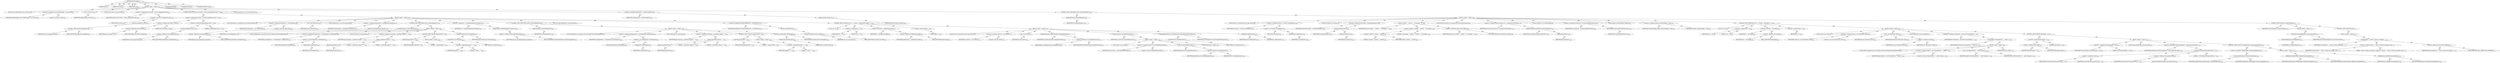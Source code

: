 digraph "parsePackages" {  
"111669149825" [label = <(METHOD,parsePackages)<SUB>2041</SUB>> ]
"115964117064" [label = <(PARAM,this)<SUB>2041</SUB>> ]
"115964117228" [label = <(PARAM,Vector pn)<SUB>2041</SUB>> ]
"115964117229" [label = <(PARAM,Path sp)<SUB>2041</SUB>> ]
"25769804092" [label = <(BLOCK,&lt;empty&gt;,&lt;empty&gt;)<SUB>2041</SUB>> ]
"94489280624" [label = <(LOCAL,Vector addedPackages: java.util.Vector)<SUB>2042</SUB>> ]
"30064772330" [label = <(&lt;operator&gt;.assignment,Vector addedPackages = new Vector())<SUB>2042</SUB>> ]
"68719477667" [label = <(IDENTIFIER,addedPackages,Vector addedPackages = new Vector())<SUB>2042</SUB>> ]
"30064772331" [label = <(&lt;operator&gt;.alloc,new Vector())<SUB>2042</SUB>> ]
"30064772332" [label = <(&lt;init&gt;,new Vector())<SUB>2042</SUB>> ]
"68719477668" [label = <(IDENTIFIER,addedPackages,new Vector())<SUB>2042</SUB>> ]
"94489280625" [label = <(LOCAL,Vector dirSets: java.util.Vector)<SUB>2043</SUB>> ]
"30064772333" [label = <(&lt;operator&gt;.assignment,Vector dirSets = (Vector) packageSets.clone())<SUB>2043</SUB>> ]
"68719477669" [label = <(IDENTIFIER,dirSets,Vector dirSets = (Vector) packageSets.clone())<SUB>2043</SUB>> ]
"30064772334" [label = <(&lt;operator&gt;.cast,(Vector) packageSets.clone())<SUB>2043</SUB>> ]
"180388626473" [label = <(TYPE_REF,Vector,Vector)<SUB>2043</SUB>> ]
"30064772335" [label = <(clone,this.packageSets.clone())<SUB>2043</SUB>> ]
"30064772336" [label = <(&lt;operator&gt;.fieldAccess,this.packageSets)<SUB>2043</SUB>> ]
"68719477670" [label = <(IDENTIFIER,this,this.packageSets.clone())> ]
"55834575133" [label = <(FIELD_IDENTIFIER,packageSets,packageSets)<SUB>2043</SUB>> ]
"47244640421" [label = <(CONTROL_STRUCTURE,IF,if (sourcePath != null &amp;&amp; packageNames.size() &gt; 0))<SUB>2049</SUB>> ]
"30064772337" [label = <(&lt;operator&gt;.logicalAnd,sourcePath != null &amp;&amp; packageNames.size() &gt; 0)<SUB>2049</SUB>> ]
"30064772338" [label = <(&lt;operator&gt;.notEquals,sourcePath != null)<SUB>2049</SUB>> ]
"30064772339" [label = <(&lt;operator&gt;.fieldAccess,this.sourcePath)<SUB>2049</SUB>> ]
"68719477671" [label = <(IDENTIFIER,this,sourcePath != null)> ]
"55834575134" [label = <(FIELD_IDENTIFIER,sourcePath,sourcePath)<SUB>2049</SUB>> ]
"90194313459" [label = <(LITERAL,null,sourcePath != null)<SUB>2049</SUB>> ]
"30064772340" [label = <(&lt;operator&gt;.greaterThan,packageNames.size() &gt; 0)<SUB>2049</SUB>> ]
"30064772341" [label = <(size,this.packageNames.size())<SUB>2049</SUB>> ]
"30064772342" [label = <(&lt;operator&gt;.fieldAccess,this.packageNames)<SUB>2049</SUB>> ]
"68719477672" [label = <(IDENTIFIER,this,this.packageNames.size())> ]
"55834575135" [label = <(FIELD_IDENTIFIER,packageNames,packageNames)<SUB>2049</SUB>> ]
"90194313460" [label = <(LITERAL,0,packageNames.size() &gt; 0)<SUB>2049</SUB>> ]
"25769804093" [label = <(BLOCK,&lt;empty&gt;,&lt;empty&gt;)<SUB>2049</SUB>> ]
"94489280626" [label = <(LOCAL,PatternSet ps: org.apache.tools.ant.types.PatternSet)<SUB>2050</SUB>> ]
"30064772343" [label = <(&lt;operator&gt;.assignment,PatternSet ps = new PatternSet())<SUB>2050</SUB>> ]
"68719477673" [label = <(IDENTIFIER,ps,PatternSet ps = new PatternSet())<SUB>2050</SUB>> ]
"30064772344" [label = <(&lt;operator&gt;.alloc,new PatternSet())<SUB>2050</SUB>> ]
"30064772345" [label = <(&lt;init&gt;,new PatternSet())<SUB>2050</SUB>> ]
"68719477674" [label = <(IDENTIFIER,ps,new PatternSet())<SUB>2050</SUB>> ]
"94489280627" [label = <(LOCAL,Enumeration e: java.util.Enumeration)<SUB>2051</SUB>> ]
"30064772346" [label = <(&lt;operator&gt;.assignment,Enumeration e = packageNames.elements())<SUB>2051</SUB>> ]
"68719477675" [label = <(IDENTIFIER,e,Enumeration e = packageNames.elements())<SUB>2051</SUB>> ]
"30064772347" [label = <(elements,this.packageNames.elements())<SUB>2051</SUB>> ]
"30064772348" [label = <(&lt;operator&gt;.fieldAccess,this.packageNames)<SUB>2051</SUB>> ]
"68719477676" [label = <(IDENTIFIER,this,this.packageNames.elements())> ]
"55834575136" [label = <(FIELD_IDENTIFIER,packageNames,packageNames)<SUB>2051</SUB>> ]
"47244640422" [label = <(CONTROL_STRUCTURE,WHILE,while (e.hasMoreElements()))<SUB>2052</SUB>> ]
"30064772349" [label = <(hasMoreElements,e.hasMoreElements())<SUB>2052</SUB>> ]
"68719477677" [label = <(IDENTIFIER,e,e.hasMoreElements())<SUB>2052</SUB>> ]
"25769804094" [label = <(BLOCK,&lt;empty&gt;,&lt;empty&gt;)<SUB>2052</SUB>> ]
"94489280628" [label = <(LOCAL,PackageName p: org.apache.tools.ant.taskdefs.Javadoc$PackageName)<SUB>2053</SUB>> ]
"30064772350" [label = <(&lt;operator&gt;.assignment,PackageName p = (PackageName) e.nextElement())<SUB>2053</SUB>> ]
"68719477678" [label = <(IDENTIFIER,p,PackageName p = (PackageName) e.nextElement())<SUB>2053</SUB>> ]
"30064772351" [label = <(&lt;operator&gt;.cast,(PackageName) e.nextElement())<SUB>2053</SUB>> ]
"180388626474" [label = <(TYPE_REF,PackageName,PackageName)<SUB>2053</SUB>> ]
"30064772352" [label = <(nextElement,e.nextElement())<SUB>2053</SUB>> ]
"68719477679" [label = <(IDENTIFIER,e,e.nextElement())<SUB>2053</SUB>> ]
"94489280629" [label = <(LOCAL,String pkg: java.lang.String)<SUB>2054</SUB>> ]
"30064772353" [label = <(&lt;operator&gt;.assignment,String pkg = p.getName().replace('.', '/'))<SUB>2054</SUB>> ]
"68719477680" [label = <(IDENTIFIER,pkg,String pkg = p.getName().replace('.', '/'))<SUB>2054</SUB>> ]
"30064772354" [label = <(replace,p.getName().replace('.', '/'))<SUB>2054</SUB>> ]
"30064772355" [label = <(getName,p.getName())<SUB>2054</SUB>> ]
"68719477681" [label = <(IDENTIFIER,p,p.getName())<SUB>2054</SUB>> ]
"90194313461" [label = <(LITERAL,'.',p.getName().replace('.', '/'))<SUB>2054</SUB>> ]
"90194313462" [label = <(LITERAL,'/',p.getName().replace('.', '/'))<SUB>2054</SUB>> ]
"47244640423" [label = <(CONTROL_STRUCTURE,IF,if (pkg.endsWith(&quot;*&quot;)))<SUB>2055</SUB>> ]
"30064772356" [label = <(endsWith,pkg.endsWith(&quot;*&quot;))<SUB>2055</SUB>> ]
"68719477682" [label = <(IDENTIFIER,pkg,pkg.endsWith(&quot;*&quot;))<SUB>2055</SUB>> ]
"90194313463" [label = <(LITERAL,&quot;*&quot;,pkg.endsWith(&quot;*&quot;))<SUB>2055</SUB>> ]
"25769804095" [label = <(BLOCK,&lt;empty&gt;,&lt;empty&gt;)<SUB>2055</SUB>> ]
"30064772357" [label = <(&lt;operator&gt;.assignmentPlus,pkg += &quot;*&quot;)<SUB>2056</SUB>> ]
"68719477683" [label = <(IDENTIFIER,pkg,pkg += &quot;*&quot;)<SUB>2056</SUB>> ]
"90194313464" [label = <(LITERAL,&quot;*&quot;,pkg += &quot;*&quot;)<SUB>2056</SUB>> ]
"30064772358" [label = <(setName,createInclude().setName(pkg))<SUB>2058</SUB>> ]
"30064772359" [label = <(createInclude,createInclude())<SUB>2058</SUB>> ]
"68719477684" [label = <(IDENTIFIER,ps,createInclude())<SUB>2058</SUB>> ]
"68719477685" [label = <(IDENTIFIER,pkg,createInclude().setName(pkg))<SUB>2058</SUB>> ]
"30064772360" [label = <(&lt;operator&gt;.assignment,e = excludePackageNames.elements())<SUB>2061</SUB>> ]
"68719477686" [label = <(IDENTIFIER,e,e = excludePackageNames.elements())<SUB>2061</SUB>> ]
"30064772361" [label = <(elements,this.excludePackageNames.elements())<SUB>2061</SUB>> ]
"30064772362" [label = <(&lt;operator&gt;.fieldAccess,this.excludePackageNames)<SUB>2061</SUB>> ]
"68719477687" [label = <(IDENTIFIER,this,this.excludePackageNames.elements())> ]
"55834575137" [label = <(FIELD_IDENTIFIER,excludePackageNames,excludePackageNames)<SUB>2061</SUB>> ]
"47244640424" [label = <(CONTROL_STRUCTURE,WHILE,while (e.hasMoreElements()))<SUB>2062</SUB>> ]
"30064772363" [label = <(hasMoreElements,e.hasMoreElements())<SUB>2062</SUB>> ]
"68719477688" [label = <(IDENTIFIER,e,e.hasMoreElements())<SUB>2062</SUB>> ]
"25769804096" [label = <(BLOCK,&lt;empty&gt;,&lt;empty&gt;)<SUB>2062</SUB>> ]
"94489280630" [label = <(LOCAL,PackageName p: org.apache.tools.ant.taskdefs.Javadoc$PackageName)<SUB>2063</SUB>> ]
"30064772364" [label = <(&lt;operator&gt;.assignment,PackageName p = (PackageName) e.nextElement())<SUB>2063</SUB>> ]
"68719477689" [label = <(IDENTIFIER,p,PackageName p = (PackageName) e.nextElement())<SUB>2063</SUB>> ]
"30064772365" [label = <(&lt;operator&gt;.cast,(PackageName) e.nextElement())<SUB>2063</SUB>> ]
"180388626475" [label = <(TYPE_REF,PackageName,PackageName)<SUB>2063</SUB>> ]
"30064772366" [label = <(nextElement,e.nextElement())<SUB>2063</SUB>> ]
"68719477690" [label = <(IDENTIFIER,e,e.nextElement())<SUB>2063</SUB>> ]
"94489280631" [label = <(LOCAL,String pkg: java.lang.String)<SUB>2064</SUB>> ]
"30064772367" [label = <(&lt;operator&gt;.assignment,String pkg = p.getName().replace('.', '/'))<SUB>2064</SUB>> ]
"68719477691" [label = <(IDENTIFIER,pkg,String pkg = p.getName().replace('.', '/'))<SUB>2064</SUB>> ]
"30064772368" [label = <(replace,p.getName().replace('.', '/'))<SUB>2064</SUB>> ]
"30064772369" [label = <(getName,p.getName())<SUB>2064</SUB>> ]
"68719477692" [label = <(IDENTIFIER,p,p.getName())<SUB>2064</SUB>> ]
"90194313465" [label = <(LITERAL,'.',p.getName().replace('.', '/'))<SUB>2064</SUB>> ]
"90194313466" [label = <(LITERAL,'/',p.getName().replace('.', '/'))<SUB>2064</SUB>> ]
"47244640425" [label = <(CONTROL_STRUCTURE,IF,if (pkg.endsWith(&quot;*&quot;)))<SUB>2065</SUB>> ]
"30064772370" [label = <(endsWith,pkg.endsWith(&quot;*&quot;))<SUB>2065</SUB>> ]
"68719477693" [label = <(IDENTIFIER,pkg,pkg.endsWith(&quot;*&quot;))<SUB>2065</SUB>> ]
"90194313467" [label = <(LITERAL,&quot;*&quot;,pkg.endsWith(&quot;*&quot;))<SUB>2065</SUB>> ]
"25769804097" [label = <(BLOCK,&lt;empty&gt;,&lt;empty&gt;)<SUB>2065</SUB>> ]
"30064772371" [label = <(&lt;operator&gt;.assignmentPlus,pkg += &quot;*&quot;)<SUB>2066</SUB>> ]
"68719477694" [label = <(IDENTIFIER,pkg,pkg += &quot;*&quot;)<SUB>2066</SUB>> ]
"90194313468" [label = <(LITERAL,&quot;*&quot;,pkg += &quot;*&quot;)<SUB>2066</SUB>> ]
"30064772372" [label = <(setName,createExclude().setName(pkg))<SUB>2068</SUB>> ]
"30064772373" [label = <(createExclude,createExclude())<SUB>2068</SUB>> ]
"68719477695" [label = <(IDENTIFIER,ps,createExclude())<SUB>2068</SUB>> ]
"68719477696" [label = <(IDENTIFIER,pkg,createExclude().setName(pkg))<SUB>2068</SUB>> ]
"94489280632" [label = <(LOCAL,String[] pathElements: java.lang.String[])<SUB>2072</SUB>> ]
"30064772374" [label = <(&lt;operator&gt;.assignment,String[] pathElements = sourcePath.list())<SUB>2072</SUB>> ]
"68719477697" [label = <(IDENTIFIER,pathElements,String[] pathElements = sourcePath.list())<SUB>2072</SUB>> ]
"30064772375" [label = <(list,this.sourcePath.list())<SUB>2072</SUB>> ]
"30064772376" [label = <(&lt;operator&gt;.fieldAccess,this.sourcePath)<SUB>2072</SUB>> ]
"68719477698" [label = <(IDENTIFIER,this,this.sourcePath.list())> ]
"55834575138" [label = <(FIELD_IDENTIFIER,sourcePath,sourcePath)<SUB>2072</SUB>> ]
"47244640426" [label = <(CONTROL_STRUCTURE,FOR,for (int i = 0; Some(i &lt; pathElements.length); i++))<SUB>2073</SUB>> ]
"94489280633" [label = <(LOCAL,int i: int)<SUB>2073</SUB>> ]
"30064772377" [label = <(&lt;operator&gt;.assignment,int i = 0)<SUB>2073</SUB>> ]
"68719477699" [label = <(IDENTIFIER,i,int i = 0)<SUB>2073</SUB>> ]
"90194313469" [label = <(LITERAL,0,int i = 0)<SUB>2073</SUB>> ]
"30064772378" [label = <(&lt;operator&gt;.lessThan,i &lt; pathElements.length)<SUB>2073</SUB>> ]
"68719477700" [label = <(IDENTIFIER,i,i &lt; pathElements.length)<SUB>2073</SUB>> ]
"30064772379" [label = <(&lt;operator&gt;.fieldAccess,pathElements.length)<SUB>2073</SUB>> ]
"68719477701" [label = <(IDENTIFIER,pathElements,i &lt; pathElements.length)<SUB>2073</SUB>> ]
"55834575139" [label = <(FIELD_IDENTIFIER,length,length)<SUB>2073</SUB>> ]
"30064772380" [label = <(&lt;operator&gt;.postIncrement,i++)<SUB>2073</SUB>> ]
"68719477702" [label = <(IDENTIFIER,i,i++)<SUB>2073</SUB>> ]
"25769804098" [label = <(BLOCK,&lt;empty&gt;,&lt;empty&gt;)<SUB>2073</SUB>> ]
"94489280634" [label = <(LOCAL,DirSet ds: org.apache.tools.ant.types.DirSet)<SUB>2074</SUB>> ]
"30064772381" [label = <(&lt;operator&gt;.assignment,DirSet ds = new DirSet())<SUB>2074</SUB>> ]
"68719477703" [label = <(IDENTIFIER,ds,DirSet ds = new DirSet())<SUB>2074</SUB>> ]
"30064772382" [label = <(&lt;operator&gt;.alloc,new DirSet())<SUB>2074</SUB>> ]
"30064772383" [label = <(&lt;init&gt;,new DirSet())<SUB>2074</SUB>> ]
"68719477704" [label = <(IDENTIFIER,ds,new DirSet())<SUB>2074</SUB>> ]
"30064772384" [label = <(setDefaultexcludes,setDefaultexcludes(useDefaultExcludes))<SUB>2075</SUB>> ]
"68719477705" [label = <(IDENTIFIER,ds,setDefaultexcludes(useDefaultExcludes))<SUB>2075</SUB>> ]
"30064772385" [label = <(&lt;operator&gt;.fieldAccess,this.useDefaultExcludes)<SUB>2075</SUB>> ]
"68719477706" [label = <(IDENTIFIER,this,setDefaultexcludes(useDefaultExcludes))> ]
"55834575140" [label = <(FIELD_IDENTIFIER,useDefaultExcludes,useDefaultExcludes)<SUB>2075</SUB>> ]
"30064772386" [label = <(setDir,setDir(new File(pathElements[i])))<SUB>2076</SUB>> ]
"68719477707" [label = <(IDENTIFIER,ds,setDir(new File(pathElements[i])))<SUB>2076</SUB>> ]
"25769804099" [label = <(BLOCK,&lt;empty&gt;,&lt;empty&gt;)<SUB>2076</SUB>> ]
"94489280635" [label = <(LOCAL,$obj25: java.io.File)<SUB>2076</SUB>> ]
"30064772387" [label = <(&lt;operator&gt;.assignment,$obj25 = new File(pathElements[i]))<SUB>2076</SUB>> ]
"68719477708" [label = <(IDENTIFIER,$obj25,$obj25 = new File(pathElements[i]))<SUB>2076</SUB>> ]
"30064772388" [label = <(&lt;operator&gt;.alloc,new File(pathElements[i]))<SUB>2076</SUB>> ]
"30064772389" [label = <(&lt;init&gt;,new File(pathElements[i]))<SUB>2076</SUB>> ]
"68719477709" [label = <(IDENTIFIER,$obj25,new File(pathElements[i]))<SUB>2076</SUB>> ]
"30064772390" [label = <(&lt;operator&gt;.indexAccess,pathElements[i])<SUB>2076</SUB>> ]
"68719477710" [label = <(IDENTIFIER,pathElements,new File(pathElements[i]))<SUB>2076</SUB>> ]
"68719477711" [label = <(IDENTIFIER,i,new File(pathElements[i]))<SUB>2076</SUB>> ]
"68719477712" [label = <(IDENTIFIER,$obj25,&lt;empty&gt;)<SUB>2076</SUB>> ]
"30064772391" [label = <(addConfiguredPatternset,createPatternSet().addConfiguredPatternset(ps))<SUB>2077</SUB>> ]
"30064772392" [label = <(createPatternSet,createPatternSet())<SUB>2077</SUB>> ]
"68719477713" [label = <(IDENTIFIER,ds,createPatternSet())<SUB>2077</SUB>> ]
"68719477714" [label = <(IDENTIFIER,ps,createPatternSet().addConfiguredPatternset(ps))<SUB>2077</SUB>> ]
"30064772393" [label = <(addElement,addElement(ds))<SUB>2078</SUB>> ]
"68719477715" [label = <(IDENTIFIER,dirSets,addElement(ds))<SUB>2078</SUB>> ]
"68719477716" [label = <(IDENTIFIER,ds,addElement(ds))<SUB>2078</SUB>> ]
"94489280636" [label = <(LOCAL,Enumeration e: java.util.Enumeration)<SUB>2082</SUB>> ]
"30064772394" [label = <(&lt;operator&gt;.assignment,Enumeration e = dirSets.elements())<SUB>2082</SUB>> ]
"68719477717" [label = <(IDENTIFIER,e,Enumeration e = dirSets.elements())<SUB>2082</SUB>> ]
"30064772395" [label = <(elements,dirSets.elements())<SUB>2082</SUB>> ]
"68719477718" [label = <(IDENTIFIER,dirSets,dirSets.elements())<SUB>2082</SUB>> ]
"47244640427" [label = <(CONTROL_STRUCTURE,WHILE,while (e.hasMoreElements()))<SUB>2083</SUB>> ]
"30064772396" [label = <(hasMoreElements,e.hasMoreElements())<SUB>2083</SUB>> ]
"68719477719" [label = <(IDENTIFIER,e,e.hasMoreElements())<SUB>2083</SUB>> ]
"25769804100" [label = <(BLOCK,&lt;empty&gt;,&lt;empty&gt;)<SUB>2083</SUB>> ]
"94489280637" [label = <(LOCAL,DirSet ds: org.apache.tools.ant.types.DirSet)<SUB>2084</SUB>> ]
"30064772397" [label = <(&lt;operator&gt;.assignment,DirSet ds = (DirSet) e.nextElement())<SUB>2084</SUB>> ]
"68719477720" [label = <(IDENTIFIER,ds,DirSet ds = (DirSet) e.nextElement())<SUB>2084</SUB>> ]
"30064772398" [label = <(&lt;operator&gt;.cast,(DirSet) e.nextElement())<SUB>2084</SUB>> ]
"180388626476" [label = <(TYPE_REF,DirSet,DirSet)<SUB>2084</SUB>> ]
"30064772399" [label = <(nextElement,e.nextElement())<SUB>2084</SUB>> ]
"68719477721" [label = <(IDENTIFIER,e,e.nextElement())<SUB>2084</SUB>> ]
"94489280638" [label = <(LOCAL,File baseDir: java.io.File)<SUB>2085</SUB>> ]
"30064772400" [label = <(&lt;operator&gt;.assignment,File baseDir = ds.getDir(getProject()))<SUB>2085</SUB>> ]
"68719477722" [label = <(IDENTIFIER,baseDir,File baseDir = ds.getDir(getProject()))<SUB>2085</SUB>> ]
"30064772401" [label = <(getDir,getDir(getProject()))<SUB>2085</SUB>> ]
"68719477723" [label = <(IDENTIFIER,ds,getDir(getProject()))<SUB>2085</SUB>> ]
"30064772402" [label = <(getProject,getProject())<SUB>2085</SUB>> ]
"68719476845" [label = <(IDENTIFIER,this,getProject())<SUB>2085</SUB>> ]
"30064772403" [label = <(log,log(&quot;scanning &quot; + baseDir + &quot; for packages.&quot;, P...)<SUB>2086</SUB>> ]
"68719476846" [label = <(IDENTIFIER,this,log(&quot;scanning &quot; + baseDir + &quot; for packages.&quot;, P...)<SUB>2086</SUB>> ]
"30064772404" [label = <(&lt;operator&gt;.addition,&quot;scanning &quot; + baseDir + &quot; for packages.&quot;)<SUB>2086</SUB>> ]
"30064772405" [label = <(&lt;operator&gt;.addition,&quot;scanning &quot; + baseDir)<SUB>2086</SUB>> ]
"90194313470" [label = <(LITERAL,&quot;scanning &quot;,&quot;scanning &quot; + baseDir)<SUB>2086</SUB>> ]
"68719477724" [label = <(IDENTIFIER,baseDir,&quot;scanning &quot; + baseDir)<SUB>2086</SUB>> ]
"90194313471" [label = <(LITERAL,&quot; for packages.&quot;,&quot;scanning &quot; + baseDir + &quot; for packages.&quot;)<SUB>2086</SUB>> ]
"30064772406" [label = <(&lt;operator&gt;.fieldAccess,Project.MSG_DEBUG)<SUB>2086</SUB>> ]
"68719477725" [label = <(IDENTIFIER,Project,log(&quot;scanning &quot; + baseDir + &quot; for packages.&quot;, P...)<SUB>2086</SUB>> ]
"55834575141" [label = <(FIELD_IDENTIFIER,MSG_DEBUG,MSG_DEBUG)<SUB>2086</SUB>> ]
"94489280639" [label = <(LOCAL,DirectoryScanner dsc: org.apache.tools.ant.DirectoryScanner)<SUB>2087</SUB>> ]
"30064772407" [label = <(&lt;operator&gt;.assignment,DirectoryScanner dsc = ds.getDirectoryScanner(g...)<SUB>2087</SUB>> ]
"68719477726" [label = <(IDENTIFIER,dsc,DirectoryScanner dsc = ds.getDirectoryScanner(g...)<SUB>2087</SUB>> ]
"30064772408" [label = <(getDirectoryScanner,getDirectoryScanner(getProject()))<SUB>2087</SUB>> ]
"68719477727" [label = <(IDENTIFIER,ds,getDirectoryScanner(getProject()))<SUB>2087</SUB>> ]
"30064772409" [label = <(getProject,getProject())<SUB>2087</SUB>> ]
"68719476847" [label = <(IDENTIFIER,this,getProject())<SUB>2087</SUB>> ]
"94489280640" [label = <(LOCAL,String[] dirs: java.lang.String[])<SUB>2088</SUB>> ]
"30064772410" [label = <(&lt;operator&gt;.assignment,String[] dirs = dsc.getIncludedDirectories())<SUB>2088</SUB>> ]
"68719477728" [label = <(IDENTIFIER,dirs,String[] dirs = dsc.getIncludedDirectories())<SUB>2088</SUB>> ]
"30064772411" [label = <(getIncludedDirectories,getIncludedDirectories())<SUB>2088</SUB>> ]
"68719477729" [label = <(IDENTIFIER,dsc,getIncludedDirectories())<SUB>2088</SUB>> ]
"94489280641" [label = <(LOCAL,boolean containsPackages: boolean)<SUB>2089</SUB>> ]
"30064772412" [label = <(&lt;operator&gt;.assignment,boolean containsPackages = false)<SUB>2089</SUB>> ]
"68719477730" [label = <(IDENTIFIER,containsPackages,boolean containsPackages = false)<SUB>2089</SUB>> ]
"90194313472" [label = <(LITERAL,false,boolean containsPackages = false)<SUB>2089</SUB>> ]
"47244640428" [label = <(CONTROL_STRUCTURE,FOR,for (int i = 0; Some(i &lt; dirs.length); i++))<SUB>2090</SUB>> ]
"94489280642" [label = <(LOCAL,int i: int)<SUB>2090</SUB>> ]
"30064772413" [label = <(&lt;operator&gt;.assignment,int i = 0)<SUB>2090</SUB>> ]
"68719477731" [label = <(IDENTIFIER,i,int i = 0)<SUB>2090</SUB>> ]
"90194313473" [label = <(LITERAL,0,int i = 0)<SUB>2090</SUB>> ]
"30064772414" [label = <(&lt;operator&gt;.lessThan,i &lt; dirs.length)<SUB>2090</SUB>> ]
"68719477732" [label = <(IDENTIFIER,i,i &lt; dirs.length)<SUB>2090</SUB>> ]
"30064772415" [label = <(&lt;operator&gt;.fieldAccess,dirs.length)<SUB>2090</SUB>> ]
"68719477733" [label = <(IDENTIFIER,dirs,i &lt; dirs.length)<SUB>2090</SUB>> ]
"55834575142" [label = <(FIELD_IDENTIFIER,length,length)<SUB>2090</SUB>> ]
"30064772416" [label = <(&lt;operator&gt;.postIncrement,i++)<SUB>2090</SUB>> ]
"68719477734" [label = <(IDENTIFIER,i,i++)<SUB>2090</SUB>> ]
"25769804101" [label = <(BLOCK,&lt;empty&gt;,&lt;empty&gt;)<SUB>2090</SUB>> ]
"94489280643" [label = <(LOCAL,File pd: java.io.File)<SUB>2092</SUB>> ]
"30064772417" [label = <(&lt;operator&gt;.assignment,File pd = new File(baseDir, dirs[i]))<SUB>2092</SUB>> ]
"68719477735" [label = <(IDENTIFIER,pd,File pd = new File(baseDir, dirs[i]))<SUB>2092</SUB>> ]
"30064772418" [label = <(&lt;operator&gt;.alloc,new File(baseDir, dirs[i]))<SUB>2092</SUB>> ]
"30064772419" [label = <(&lt;init&gt;,new File(baseDir, dirs[i]))<SUB>2092</SUB>> ]
"68719477736" [label = <(IDENTIFIER,pd,new File(baseDir, dirs[i]))<SUB>2092</SUB>> ]
"68719477737" [label = <(IDENTIFIER,baseDir,new File(baseDir, dirs[i]))<SUB>2092</SUB>> ]
"30064772420" [label = <(&lt;operator&gt;.indexAccess,dirs[i])<SUB>2092</SUB>> ]
"68719477738" [label = <(IDENTIFIER,dirs,new File(baseDir, dirs[i]))<SUB>2092</SUB>> ]
"68719477739" [label = <(IDENTIFIER,i,new File(baseDir, dirs[i]))<SUB>2092</SUB>> ]
"94489280644" [label = <(LOCAL,String[] files: java.lang.String[])<SUB>2093</SUB>> ]
"30064772421" [label = <(&lt;operator&gt;.assignment,String[] files = pd.list(new FilenameFilter() {...)<SUB>2093</SUB>> ]
"68719477740" [label = <(IDENTIFIER,files,String[] files = pd.list(new FilenameFilter() {...)<SUB>2093</SUB>> ]
"30064772422" [label = <(list,pd.list(new FilenameFilter() {

    public bo...)<SUB>2093</SUB>> ]
"68719477741" [label = <(IDENTIFIER,pd,pd.list(new FilenameFilter() {

    public bo...)<SUB>2093</SUB>> ]
"25769804102" [label = <(BLOCK,&lt;empty&gt;,&lt;empty&gt;)<SUB>2093</SUB>> ]
"94489280645" [label = <(LOCAL,$obj26: org.apache.tools.ant.taskdefs.Javadoc.parsePackages.FilenameFilter$0)<SUB>2093</SUB>> ]
"30064772423" [label = <(&lt;operator&gt;.assignment,$obj26 = new FilenameFilter() {

    public b...)<SUB>2093</SUB>> ]
"68719477742" [label = <(IDENTIFIER,$obj26,$obj26 = new FilenameFilter() {

    public b...)<SUB>2093</SUB>> ]
"30064772424" [label = <(&lt;operator&gt;.alloc,new FilenameFilter() {

    public boolean ac...)<SUB>2093</SUB>> ]
"30064771073" [label = <(&lt;init&gt;,new FilenameFilter() {

    public boolean ac...)<SUB>2093</SUB>> ]
"68719476857" [label = <(IDENTIFIER,$obj26,new FilenameFilter() {

    public boolean ac...)<SUB>2093</SUB>> ]
"68719476858" [label = <(IDENTIFIER,this,new FilenameFilter() {

    public boolean ac...)<SUB>2093</SUB>> ]
"68719477743" [label = <(IDENTIFIER,$obj26,&lt;empty&gt;)<SUB>2093</SUB>> ]
"47244640429" [label = <(CONTROL_STRUCTURE,IF,if (files.length &gt; 0))<SUB>2102</SUB>> ]
"30064772425" [label = <(&lt;operator&gt;.greaterThan,files.length &gt; 0)<SUB>2102</SUB>> ]
"30064772426" [label = <(&lt;operator&gt;.fieldAccess,files.length)<SUB>2102</SUB>> ]
"68719477744" [label = <(IDENTIFIER,files,files.length &gt; 0)<SUB>2102</SUB>> ]
"55834575143" [label = <(FIELD_IDENTIFIER,length,length)<SUB>2102</SUB>> ]
"90194313474" [label = <(LITERAL,0,files.length &gt; 0)<SUB>2102</SUB>> ]
"25769804103" [label = <(BLOCK,&lt;empty&gt;,&lt;empty&gt;)<SUB>2102</SUB>> ]
"30064772427" [label = <(&lt;operator&gt;.assignment,containsPackages = true)<SUB>2103</SUB>> ]
"68719477745" [label = <(IDENTIFIER,containsPackages,containsPackages = true)<SUB>2103</SUB>> ]
"90194313475" [label = <(LITERAL,true,containsPackages = true)<SUB>2103</SUB>> ]
"94489280646" [label = <(LOCAL,String packageName: java.lang.String)<SUB>2104</SUB>> ]
"30064772428" [label = <(&lt;operator&gt;.assignment,String packageName = dirs[i].replace(File.separ...)<SUB>2104</SUB>> ]
"68719477746" [label = <(IDENTIFIER,packageName,String packageName = dirs[i].replace(File.separ...)<SUB>2104</SUB>> ]
"30064772429" [label = <(replace,dirs[i].replace(File.separatorChar, '.'))<SUB>2105</SUB>> ]
"30064772430" [label = <(&lt;operator&gt;.indexAccess,dirs[i])<SUB>2105</SUB>> ]
"68719477747" [label = <(IDENTIFIER,dirs,dirs[i].replace(File.separatorChar, '.'))<SUB>2105</SUB>> ]
"68719477748" [label = <(IDENTIFIER,i,dirs[i].replace(File.separatorChar, '.'))<SUB>2105</SUB>> ]
"30064772431" [label = <(&lt;operator&gt;.fieldAccess,File.separatorChar)<SUB>2105</SUB>> ]
"68719477749" [label = <(IDENTIFIER,File,dirs[i].replace(File.separatorChar, '.'))<SUB>2105</SUB>> ]
"55834575144" [label = <(FIELD_IDENTIFIER,separatorChar,separatorChar)<SUB>2105</SUB>> ]
"90194313476" [label = <(LITERAL,'.',dirs[i].replace(File.separatorChar, '.'))<SUB>2105</SUB>> ]
"47244640430" [label = <(CONTROL_STRUCTURE,IF,if (!addedPackages.contains(packageName)))<SUB>2106</SUB>> ]
"30064772432" [label = <(&lt;operator&gt;.logicalNot,!addedPackages.contains(packageName))<SUB>2106</SUB>> ]
"30064772433" [label = <(contains,addedPackages.contains(packageName))<SUB>2106</SUB>> ]
"68719477750" [label = <(IDENTIFIER,addedPackages,addedPackages.contains(packageName))<SUB>2106</SUB>> ]
"68719477751" [label = <(IDENTIFIER,packageName,addedPackages.contains(packageName))<SUB>2106</SUB>> ]
"25769804104" [label = <(BLOCK,&lt;empty&gt;,&lt;empty&gt;)<SUB>2106</SUB>> ]
"30064772434" [label = <(addElement,addedPackages.addElement(packageName))<SUB>2107</SUB>> ]
"68719477752" [label = <(IDENTIFIER,addedPackages,addedPackages.addElement(packageName))<SUB>2107</SUB>> ]
"68719477753" [label = <(IDENTIFIER,packageName,addedPackages.addElement(packageName))<SUB>2107</SUB>> ]
"30064772435" [label = <(addElement,pn.addElement(packageName))<SUB>2108</SUB>> ]
"68719477754" [label = <(IDENTIFIER,pn,pn.addElement(packageName))<SUB>2108</SUB>> ]
"68719477755" [label = <(IDENTIFIER,packageName,pn.addElement(packageName))<SUB>2108</SUB>> ]
"47244640431" [label = <(CONTROL_STRUCTURE,IF,if (containsPackages))<SUB>2112</SUB>> ]
"68719477756" [label = <(IDENTIFIER,containsPackages,if (containsPackages))<SUB>2112</SUB>> ]
"25769804105" [label = <(BLOCK,&lt;empty&gt;,&lt;empty&gt;)<SUB>2112</SUB>> ]
"30064772436" [label = <(setLocation,createPathElement().setLocation(baseDir))<SUB>2115</SUB>> ]
"30064772437" [label = <(createPathElement,createPathElement())<SUB>2115</SUB>> ]
"68719477757" [label = <(IDENTIFIER,sp,createPathElement())<SUB>2115</SUB>> ]
"68719477758" [label = <(IDENTIFIER,baseDir,createPathElement().setLocation(baseDir))<SUB>2115</SUB>> ]
"47244640432" [label = <(CONTROL_STRUCTURE,ELSE,else)<SUB>2116</SUB>> ]
"25769804106" [label = <(BLOCK,&lt;empty&gt;,&lt;empty&gt;)<SUB>2116</SUB>> ]
"30064772438" [label = <(log,log(baseDir + &quot; doesn\'t contain any packages, ...)<SUB>2117</SUB>> ]
"68719476850" [label = <(IDENTIFIER,this,log(baseDir + &quot; doesn\'t contain any packages, ...)<SUB>2117</SUB>> ]
"30064772439" [label = <(&lt;operator&gt;.addition,baseDir + &quot; doesn\'t contain any packages, drop...)<SUB>2117</SUB>> ]
"68719477759" [label = <(IDENTIFIER,baseDir,baseDir + &quot; doesn\'t contain any packages, drop...)<SUB>2117</SUB>> ]
"90194313477" [label = <(LITERAL,&quot; doesn\'t contain any packages, dropping it.&quot;,baseDir + &quot; doesn\'t contain any packages, drop...)<SUB>2117</SUB>> ]
"30064772440" [label = <(&lt;operator&gt;.fieldAccess,Project.MSG_VERBOSE)<SUB>2118</SUB>> ]
"68719477760" [label = <(IDENTIFIER,Project,log(baseDir + &quot; doesn\'t contain any packages, ...)<SUB>2118</SUB>> ]
"55834575145" [label = <(FIELD_IDENTIFIER,MSG_VERBOSE,MSG_VERBOSE)<SUB>2118</SUB>> ]
"133143986496" [label = <(MODIFIER,PRIVATE)> ]
"133143986497" [label = <(MODIFIER,VIRTUAL)> ]
"128849019009" [label = <(METHOD_RETURN,void)<SUB>2041</SUB>> ]
  "111669149825" -> "115964117064"  [ label = "AST: "] 
  "111669149825" -> "115964117228"  [ label = "AST: "] 
  "111669149825" -> "115964117229"  [ label = "AST: "] 
  "111669149825" -> "25769804092"  [ label = "AST: "] 
  "111669149825" -> "133143986496"  [ label = "AST: "] 
  "111669149825" -> "133143986497"  [ label = "AST: "] 
  "111669149825" -> "128849019009"  [ label = "AST: "] 
  "25769804092" -> "94489280624"  [ label = "AST: "] 
  "25769804092" -> "30064772330"  [ label = "AST: "] 
  "25769804092" -> "30064772332"  [ label = "AST: "] 
  "25769804092" -> "94489280625"  [ label = "AST: "] 
  "25769804092" -> "30064772333"  [ label = "AST: "] 
  "25769804092" -> "47244640421"  [ label = "AST: "] 
  "25769804092" -> "94489280636"  [ label = "AST: "] 
  "25769804092" -> "30064772394"  [ label = "AST: "] 
  "25769804092" -> "47244640427"  [ label = "AST: "] 
  "30064772330" -> "68719477667"  [ label = "AST: "] 
  "30064772330" -> "30064772331"  [ label = "AST: "] 
  "30064772332" -> "68719477668"  [ label = "AST: "] 
  "30064772333" -> "68719477669"  [ label = "AST: "] 
  "30064772333" -> "30064772334"  [ label = "AST: "] 
  "30064772334" -> "180388626473"  [ label = "AST: "] 
  "30064772334" -> "30064772335"  [ label = "AST: "] 
  "30064772335" -> "30064772336"  [ label = "AST: "] 
  "30064772336" -> "68719477670"  [ label = "AST: "] 
  "30064772336" -> "55834575133"  [ label = "AST: "] 
  "47244640421" -> "30064772337"  [ label = "AST: "] 
  "47244640421" -> "25769804093"  [ label = "AST: "] 
  "30064772337" -> "30064772338"  [ label = "AST: "] 
  "30064772337" -> "30064772340"  [ label = "AST: "] 
  "30064772338" -> "30064772339"  [ label = "AST: "] 
  "30064772338" -> "90194313459"  [ label = "AST: "] 
  "30064772339" -> "68719477671"  [ label = "AST: "] 
  "30064772339" -> "55834575134"  [ label = "AST: "] 
  "30064772340" -> "30064772341"  [ label = "AST: "] 
  "30064772340" -> "90194313460"  [ label = "AST: "] 
  "30064772341" -> "30064772342"  [ label = "AST: "] 
  "30064772342" -> "68719477672"  [ label = "AST: "] 
  "30064772342" -> "55834575135"  [ label = "AST: "] 
  "25769804093" -> "94489280626"  [ label = "AST: "] 
  "25769804093" -> "30064772343"  [ label = "AST: "] 
  "25769804093" -> "30064772345"  [ label = "AST: "] 
  "25769804093" -> "94489280627"  [ label = "AST: "] 
  "25769804093" -> "30064772346"  [ label = "AST: "] 
  "25769804093" -> "47244640422"  [ label = "AST: "] 
  "25769804093" -> "30064772360"  [ label = "AST: "] 
  "25769804093" -> "47244640424"  [ label = "AST: "] 
  "25769804093" -> "94489280632"  [ label = "AST: "] 
  "25769804093" -> "30064772374"  [ label = "AST: "] 
  "25769804093" -> "47244640426"  [ label = "AST: "] 
  "30064772343" -> "68719477673"  [ label = "AST: "] 
  "30064772343" -> "30064772344"  [ label = "AST: "] 
  "30064772345" -> "68719477674"  [ label = "AST: "] 
  "30064772346" -> "68719477675"  [ label = "AST: "] 
  "30064772346" -> "30064772347"  [ label = "AST: "] 
  "30064772347" -> "30064772348"  [ label = "AST: "] 
  "30064772348" -> "68719477676"  [ label = "AST: "] 
  "30064772348" -> "55834575136"  [ label = "AST: "] 
  "47244640422" -> "30064772349"  [ label = "AST: "] 
  "47244640422" -> "25769804094"  [ label = "AST: "] 
  "30064772349" -> "68719477677"  [ label = "AST: "] 
  "25769804094" -> "94489280628"  [ label = "AST: "] 
  "25769804094" -> "30064772350"  [ label = "AST: "] 
  "25769804094" -> "94489280629"  [ label = "AST: "] 
  "25769804094" -> "30064772353"  [ label = "AST: "] 
  "25769804094" -> "47244640423"  [ label = "AST: "] 
  "25769804094" -> "30064772358"  [ label = "AST: "] 
  "30064772350" -> "68719477678"  [ label = "AST: "] 
  "30064772350" -> "30064772351"  [ label = "AST: "] 
  "30064772351" -> "180388626474"  [ label = "AST: "] 
  "30064772351" -> "30064772352"  [ label = "AST: "] 
  "30064772352" -> "68719477679"  [ label = "AST: "] 
  "30064772353" -> "68719477680"  [ label = "AST: "] 
  "30064772353" -> "30064772354"  [ label = "AST: "] 
  "30064772354" -> "30064772355"  [ label = "AST: "] 
  "30064772354" -> "90194313461"  [ label = "AST: "] 
  "30064772354" -> "90194313462"  [ label = "AST: "] 
  "30064772355" -> "68719477681"  [ label = "AST: "] 
  "47244640423" -> "30064772356"  [ label = "AST: "] 
  "47244640423" -> "25769804095"  [ label = "AST: "] 
  "30064772356" -> "68719477682"  [ label = "AST: "] 
  "30064772356" -> "90194313463"  [ label = "AST: "] 
  "25769804095" -> "30064772357"  [ label = "AST: "] 
  "30064772357" -> "68719477683"  [ label = "AST: "] 
  "30064772357" -> "90194313464"  [ label = "AST: "] 
  "30064772358" -> "30064772359"  [ label = "AST: "] 
  "30064772358" -> "68719477685"  [ label = "AST: "] 
  "30064772359" -> "68719477684"  [ label = "AST: "] 
  "30064772360" -> "68719477686"  [ label = "AST: "] 
  "30064772360" -> "30064772361"  [ label = "AST: "] 
  "30064772361" -> "30064772362"  [ label = "AST: "] 
  "30064772362" -> "68719477687"  [ label = "AST: "] 
  "30064772362" -> "55834575137"  [ label = "AST: "] 
  "47244640424" -> "30064772363"  [ label = "AST: "] 
  "47244640424" -> "25769804096"  [ label = "AST: "] 
  "30064772363" -> "68719477688"  [ label = "AST: "] 
  "25769804096" -> "94489280630"  [ label = "AST: "] 
  "25769804096" -> "30064772364"  [ label = "AST: "] 
  "25769804096" -> "94489280631"  [ label = "AST: "] 
  "25769804096" -> "30064772367"  [ label = "AST: "] 
  "25769804096" -> "47244640425"  [ label = "AST: "] 
  "25769804096" -> "30064772372"  [ label = "AST: "] 
  "30064772364" -> "68719477689"  [ label = "AST: "] 
  "30064772364" -> "30064772365"  [ label = "AST: "] 
  "30064772365" -> "180388626475"  [ label = "AST: "] 
  "30064772365" -> "30064772366"  [ label = "AST: "] 
  "30064772366" -> "68719477690"  [ label = "AST: "] 
  "30064772367" -> "68719477691"  [ label = "AST: "] 
  "30064772367" -> "30064772368"  [ label = "AST: "] 
  "30064772368" -> "30064772369"  [ label = "AST: "] 
  "30064772368" -> "90194313465"  [ label = "AST: "] 
  "30064772368" -> "90194313466"  [ label = "AST: "] 
  "30064772369" -> "68719477692"  [ label = "AST: "] 
  "47244640425" -> "30064772370"  [ label = "AST: "] 
  "47244640425" -> "25769804097"  [ label = "AST: "] 
  "30064772370" -> "68719477693"  [ label = "AST: "] 
  "30064772370" -> "90194313467"  [ label = "AST: "] 
  "25769804097" -> "30064772371"  [ label = "AST: "] 
  "30064772371" -> "68719477694"  [ label = "AST: "] 
  "30064772371" -> "90194313468"  [ label = "AST: "] 
  "30064772372" -> "30064772373"  [ label = "AST: "] 
  "30064772372" -> "68719477696"  [ label = "AST: "] 
  "30064772373" -> "68719477695"  [ label = "AST: "] 
  "30064772374" -> "68719477697"  [ label = "AST: "] 
  "30064772374" -> "30064772375"  [ label = "AST: "] 
  "30064772375" -> "30064772376"  [ label = "AST: "] 
  "30064772376" -> "68719477698"  [ label = "AST: "] 
  "30064772376" -> "55834575138"  [ label = "AST: "] 
  "47244640426" -> "94489280633"  [ label = "AST: "] 
  "47244640426" -> "30064772377"  [ label = "AST: "] 
  "47244640426" -> "30064772378"  [ label = "AST: "] 
  "47244640426" -> "30064772380"  [ label = "AST: "] 
  "47244640426" -> "25769804098"  [ label = "AST: "] 
  "30064772377" -> "68719477699"  [ label = "AST: "] 
  "30064772377" -> "90194313469"  [ label = "AST: "] 
  "30064772378" -> "68719477700"  [ label = "AST: "] 
  "30064772378" -> "30064772379"  [ label = "AST: "] 
  "30064772379" -> "68719477701"  [ label = "AST: "] 
  "30064772379" -> "55834575139"  [ label = "AST: "] 
  "30064772380" -> "68719477702"  [ label = "AST: "] 
  "25769804098" -> "94489280634"  [ label = "AST: "] 
  "25769804098" -> "30064772381"  [ label = "AST: "] 
  "25769804098" -> "30064772383"  [ label = "AST: "] 
  "25769804098" -> "30064772384"  [ label = "AST: "] 
  "25769804098" -> "30064772386"  [ label = "AST: "] 
  "25769804098" -> "30064772391"  [ label = "AST: "] 
  "25769804098" -> "30064772393"  [ label = "AST: "] 
  "30064772381" -> "68719477703"  [ label = "AST: "] 
  "30064772381" -> "30064772382"  [ label = "AST: "] 
  "30064772383" -> "68719477704"  [ label = "AST: "] 
  "30064772384" -> "68719477705"  [ label = "AST: "] 
  "30064772384" -> "30064772385"  [ label = "AST: "] 
  "30064772385" -> "68719477706"  [ label = "AST: "] 
  "30064772385" -> "55834575140"  [ label = "AST: "] 
  "30064772386" -> "68719477707"  [ label = "AST: "] 
  "30064772386" -> "25769804099"  [ label = "AST: "] 
  "25769804099" -> "94489280635"  [ label = "AST: "] 
  "25769804099" -> "30064772387"  [ label = "AST: "] 
  "25769804099" -> "30064772389"  [ label = "AST: "] 
  "25769804099" -> "68719477712"  [ label = "AST: "] 
  "30064772387" -> "68719477708"  [ label = "AST: "] 
  "30064772387" -> "30064772388"  [ label = "AST: "] 
  "30064772389" -> "68719477709"  [ label = "AST: "] 
  "30064772389" -> "30064772390"  [ label = "AST: "] 
  "30064772390" -> "68719477710"  [ label = "AST: "] 
  "30064772390" -> "68719477711"  [ label = "AST: "] 
  "30064772391" -> "30064772392"  [ label = "AST: "] 
  "30064772391" -> "68719477714"  [ label = "AST: "] 
  "30064772392" -> "68719477713"  [ label = "AST: "] 
  "30064772393" -> "68719477715"  [ label = "AST: "] 
  "30064772393" -> "68719477716"  [ label = "AST: "] 
  "30064772394" -> "68719477717"  [ label = "AST: "] 
  "30064772394" -> "30064772395"  [ label = "AST: "] 
  "30064772395" -> "68719477718"  [ label = "AST: "] 
  "47244640427" -> "30064772396"  [ label = "AST: "] 
  "47244640427" -> "25769804100"  [ label = "AST: "] 
  "30064772396" -> "68719477719"  [ label = "AST: "] 
  "25769804100" -> "94489280637"  [ label = "AST: "] 
  "25769804100" -> "30064772397"  [ label = "AST: "] 
  "25769804100" -> "94489280638"  [ label = "AST: "] 
  "25769804100" -> "30064772400"  [ label = "AST: "] 
  "25769804100" -> "30064772403"  [ label = "AST: "] 
  "25769804100" -> "94489280639"  [ label = "AST: "] 
  "25769804100" -> "30064772407"  [ label = "AST: "] 
  "25769804100" -> "94489280640"  [ label = "AST: "] 
  "25769804100" -> "30064772410"  [ label = "AST: "] 
  "25769804100" -> "94489280641"  [ label = "AST: "] 
  "25769804100" -> "30064772412"  [ label = "AST: "] 
  "25769804100" -> "47244640428"  [ label = "AST: "] 
  "25769804100" -> "47244640431"  [ label = "AST: "] 
  "30064772397" -> "68719477720"  [ label = "AST: "] 
  "30064772397" -> "30064772398"  [ label = "AST: "] 
  "30064772398" -> "180388626476"  [ label = "AST: "] 
  "30064772398" -> "30064772399"  [ label = "AST: "] 
  "30064772399" -> "68719477721"  [ label = "AST: "] 
  "30064772400" -> "68719477722"  [ label = "AST: "] 
  "30064772400" -> "30064772401"  [ label = "AST: "] 
  "30064772401" -> "68719477723"  [ label = "AST: "] 
  "30064772401" -> "30064772402"  [ label = "AST: "] 
  "30064772402" -> "68719476845"  [ label = "AST: "] 
  "30064772403" -> "68719476846"  [ label = "AST: "] 
  "30064772403" -> "30064772404"  [ label = "AST: "] 
  "30064772403" -> "30064772406"  [ label = "AST: "] 
  "30064772404" -> "30064772405"  [ label = "AST: "] 
  "30064772404" -> "90194313471"  [ label = "AST: "] 
  "30064772405" -> "90194313470"  [ label = "AST: "] 
  "30064772405" -> "68719477724"  [ label = "AST: "] 
  "30064772406" -> "68719477725"  [ label = "AST: "] 
  "30064772406" -> "55834575141"  [ label = "AST: "] 
  "30064772407" -> "68719477726"  [ label = "AST: "] 
  "30064772407" -> "30064772408"  [ label = "AST: "] 
  "30064772408" -> "68719477727"  [ label = "AST: "] 
  "30064772408" -> "30064772409"  [ label = "AST: "] 
  "30064772409" -> "68719476847"  [ label = "AST: "] 
  "30064772410" -> "68719477728"  [ label = "AST: "] 
  "30064772410" -> "30064772411"  [ label = "AST: "] 
  "30064772411" -> "68719477729"  [ label = "AST: "] 
  "30064772412" -> "68719477730"  [ label = "AST: "] 
  "30064772412" -> "90194313472"  [ label = "AST: "] 
  "47244640428" -> "94489280642"  [ label = "AST: "] 
  "47244640428" -> "30064772413"  [ label = "AST: "] 
  "47244640428" -> "30064772414"  [ label = "AST: "] 
  "47244640428" -> "30064772416"  [ label = "AST: "] 
  "47244640428" -> "25769804101"  [ label = "AST: "] 
  "30064772413" -> "68719477731"  [ label = "AST: "] 
  "30064772413" -> "90194313473"  [ label = "AST: "] 
  "30064772414" -> "68719477732"  [ label = "AST: "] 
  "30064772414" -> "30064772415"  [ label = "AST: "] 
  "30064772415" -> "68719477733"  [ label = "AST: "] 
  "30064772415" -> "55834575142"  [ label = "AST: "] 
  "30064772416" -> "68719477734"  [ label = "AST: "] 
  "25769804101" -> "94489280643"  [ label = "AST: "] 
  "25769804101" -> "30064772417"  [ label = "AST: "] 
  "25769804101" -> "30064772419"  [ label = "AST: "] 
  "25769804101" -> "94489280644"  [ label = "AST: "] 
  "25769804101" -> "30064772421"  [ label = "AST: "] 
  "25769804101" -> "47244640429"  [ label = "AST: "] 
  "30064772417" -> "68719477735"  [ label = "AST: "] 
  "30064772417" -> "30064772418"  [ label = "AST: "] 
  "30064772419" -> "68719477736"  [ label = "AST: "] 
  "30064772419" -> "68719477737"  [ label = "AST: "] 
  "30064772419" -> "30064772420"  [ label = "AST: "] 
  "30064772420" -> "68719477738"  [ label = "AST: "] 
  "30064772420" -> "68719477739"  [ label = "AST: "] 
  "30064772421" -> "68719477740"  [ label = "AST: "] 
  "30064772421" -> "30064772422"  [ label = "AST: "] 
  "30064772422" -> "68719477741"  [ label = "AST: "] 
  "30064772422" -> "25769804102"  [ label = "AST: "] 
  "25769804102" -> "94489280645"  [ label = "AST: "] 
  "25769804102" -> "30064772423"  [ label = "AST: "] 
  "25769804102" -> "30064771073"  [ label = "AST: "] 
  "25769804102" -> "68719477743"  [ label = "AST: "] 
  "30064772423" -> "68719477742"  [ label = "AST: "] 
  "30064772423" -> "30064772424"  [ label = "AST: "] 
  "30064771073" -> "68719476857"  [ label = "AST: "] 
  "30064771073" -> "68719476858"  [ label = "AST: "] 
  "47244640429" -> "30064772425"  [ label = "AST: "] 
  "47244640429" -> "25769804103"  [ label = "AST: "] 
  "30064772425" -> "30064772426"  [ label = "AST: "] 
  "30064772425" -> "90194313474"  [ label = "AST: "] 
  "30064772426" -> "68719477744"  [ label = "AST: "] 
  "30064772426" -> "55834575143"  [ label = "AST: "] 
  "25769804103" -> "30064772427"  [ label = "AST: "] 
  "25769804103" -> "94489280646"  [ label = "AST: "] 
  "25769804103" -> "30064772428"  [ label = "AST: "] 
  "25769804103" -> "47244640430"  [ label = "AST: "] 
  "30064772427" -> "68719477745"  [ label = "AST: "] 
  "30064772427" -> "90194313475"  [ label = "AST: "] 
  "30064772428" -> "68719477746"  [ label = "AST: "] 
  "30064772428" -> "30064772429"  [ label = "AST: "] 
  "30064772429" -> "30064772430"  [ label = "AST: "] 
  "30064772429" -> "30064772431"  [ label = "AST: "] 
  "30064772429" -> "90194313476"  [ label = "AST: "] 
  "30064772430" -> "68719477747"  [ label = "AST: "] 
  "30064772430" -> "68719477748"  [ label = "AST: "] 
  "30064772431" -> "68719477749"  [ label = "AST: "] 
  "30064772431" -> "55834575144"  [ label = "AST: "] 
  "47244640430" -> "30064772432"  [ label = "AST: "] 
  "47244640430" -> "25769804104"  [ label = "AST: "] 
  "30064772432" -> "30064772433"  [ label = "AST: "] 
  "30064772433" -> "68719477750"  [ label = "AST: "] 
  "30064772433" -> "68719477751"  [ label = "AST: "] 
  "25769804104" -> "30064772434"  [ label = "AST: "] 
  "25769804104" -> "30064772435"  [ label = "AST: "] 
  "30064772434" -> "68719477752"  [ label = "AST: "] 
  "30064772434" -> "68719477753"  [ label = "AST: "] 
  "30064772435" -> "68719477754"  [ label = "AST: "] 
  "30064772435" -> "68719477755"  [ label = "AST: "] 
  "47244640431" -> "68719477756"  [ label = "AST: "] 
  "47244640431" -> "25769804105"  [ label = "AST: "] 
  "47244640431" -> "47244640432"  [ label = "AST: "] 
  "25769804105" -> "30064772436"  [ label = "AST: "] 
  "30064772436" -> "30064772437"  [ label = "AST: "] 
  "30064772436" -> "68719477758"  [ label = "AST: "] 
  "30064772437" -> "68719477757"  [ label = "AST: "] 
  "47244640432" -> "25769804106"  [ label = "AST: "] 
  "25769804106" -> "30064772438"  [ label = "AST: "] 
  "30064772438" -> "68719476850"  [ label = "AST: "] 
  "30064772438" -> "30064772439"  [ label = "AST: "] 
  "30064772438" -> "30064772440"  [ label = "AST: "] 
  "30064772439" -> "68719477759"  [ label = "AST: "] 
  "30064772439" -> "90194313477"  [ label = "AST: "] 
  "30064772440" -> "68719477760"  [ label = "AST: "] 
  "30064772440" -> "55834575145"  [ label = "AST: "] 
  "111669149825" -> "115964117064"  [ label = "DDG: "] 
  "111669149825" -> "115964117228"  [ label = "DDG: "] 
  "111669149825" -> "115964117229"  [ label = "DDG: "] 
}
